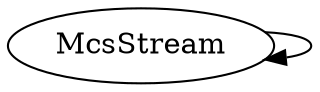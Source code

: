 /* Created by mdot for Matlab */
digraph m2html {
  McsStream -> McsStream;

  McsStream [URL="McsStream.html"];
}